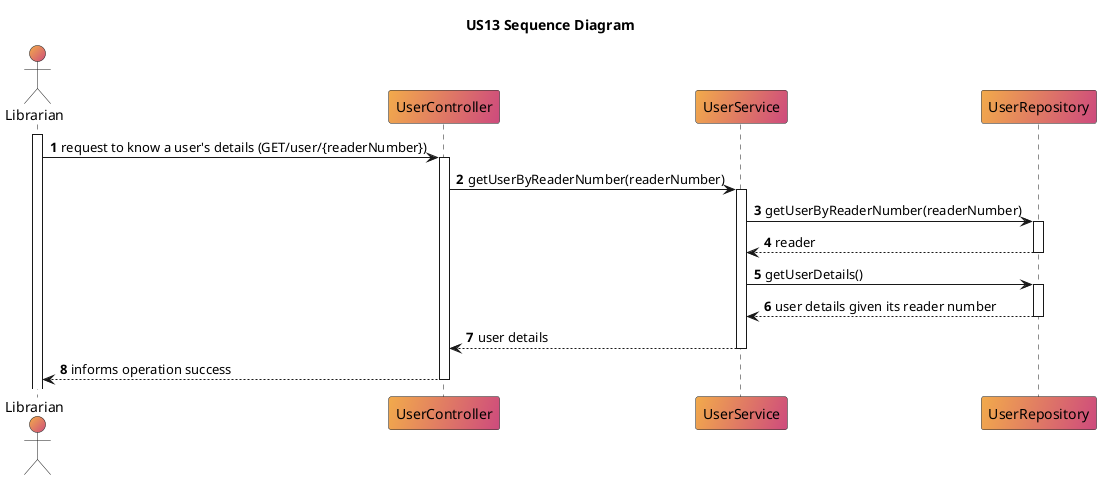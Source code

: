 @startuml
'https://SubscriptionServicetuml.com/sequence-diagram

title US13 Sequence Diagram

autoactivate on
autonumber


actor "Librarian" as user #F2AA4CFF/CE4A7EFF
participant "UserController" as ctrl #F2AA4CFF/CE4A7EFF
participant "UserService" as ser #F2AA4CFF/CE4A7EFF
participant "UserRepository" as rrepo #F2AA4CFF/CE4A7EFF
activate user


user -> ctrl:  request to know a user's details (GET/user/{readerNumber})
ctrl -> ser: getUserByReaderNumber(readerNumber)
ser -> rrepo: getUserByReaderNumber(readerNumber)
rrepo-->ser: reader
ser -> rrepo: getUserDetails()
rrepo-->ser: user details given its reader number
ser --> ctrl: user details
ctrl -->user: informs operation success


@enduml
